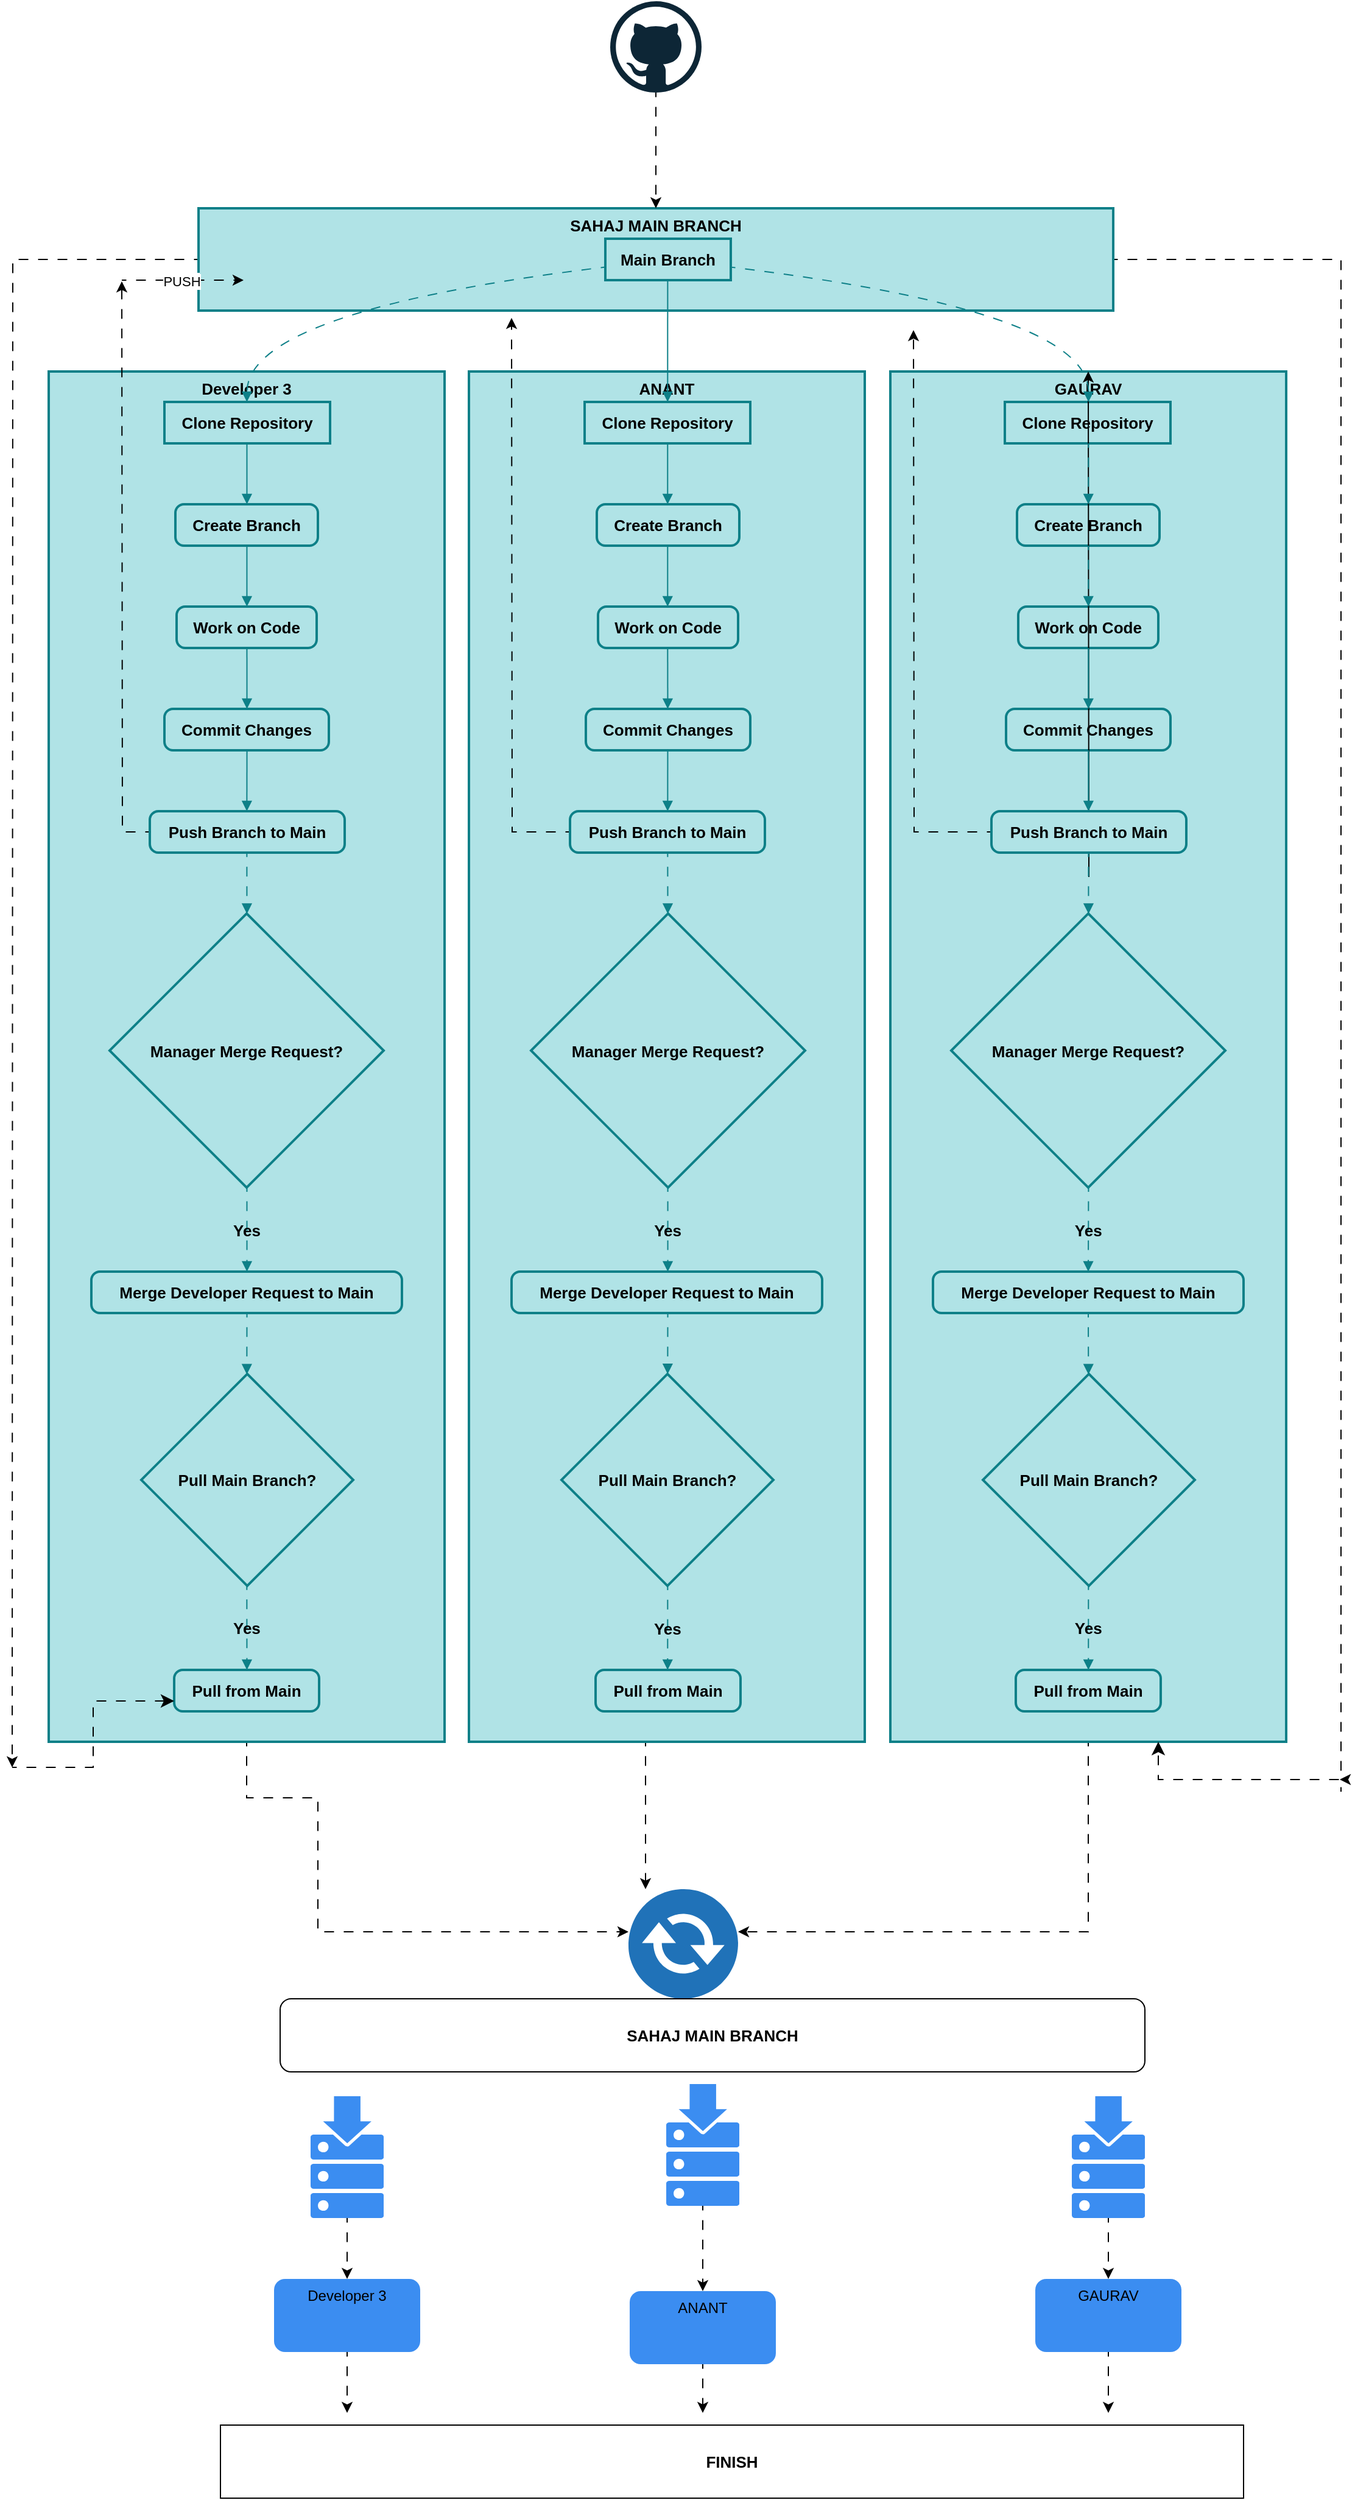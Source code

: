 <mxfile version="24.2.2" type="github">
  <diagram id="C5RBs43oDa-KdzZeNtuy" name="Page-1">
    <mxGraphModel dx="1434" dy="772" grid="1" gridSize="10" guides="1" tooltips="1" connect="1" arrows="1" fold="1" page="1" pageScale="1" pageWidth="827" pageHeight="1169" math="0" shadow="0">
      <root>
        <mxCell id="WIyWlLk6GJQsqaUBKTNV-0" />
        <mxCell id="WIyWlLk6GJQsqaUBKTNV-1" parent="WIyWlLk6GJQsqaUBKTNV-0" />
        <mxCell id="9A3nvJYk9NIWhy4ign9h-316" style="edgeStyle=orthogonalEdgeStyle;rounded=0;orthogonalLoop=1;jettySize=auto;html=1;flowAnimation=1;" edge="1" parent="WIyWlLk6GJQsqaUBKTNV-1" source="9A3nvJYk9NIWhy4ign9h-113" target="9A3nvJYk9NIWhy4ign9h-315">
          <mxGeometry relative="1" as="geometry">
            <mxPoint x="390" y="1620" as="targetPoint" />
            <Array as="points">
              <mxPoint x="223" y="1475" />
              <mxPoint x="281" y="1475" />
              <mxPoint x="281" y="1585" />
            </Array>
          </mxGeometry>
        </mxCell>
        <mxCell id="9A3nvJYk9NIWhy4ign9h-113" value="Developer 3" style="whiteSpace=wrap;strokeWidth=2;verticalAlign=top;fillColor=#b0e3e6;strokeColor=#0e8088;fontStyle=1;fontSize=13;labelBorderColor=none;labelBackgroundColor=none;textShadow=0;" vertex="1" parent="WIyWlLk6GJQsqaUBKTNV-1">
          <mxGeometry x="60" y="304" width="325" height="1125" as="geometry" />
        </mxCell>
        <mxCell id="9A3nvJYk9NIWhy4ign9h-114" value="Create Branch" style="rounded=1;absoluteArcSize=1;arcSize=14;whiteSpace=wrap;strokeWidth=2;fillColor=#b0e3e6;strokeColor=#0e8088;fontStyle=1;fontSize=13;labelBorderColor=none;labelBackgroundColor=none;textShadow=0;" vertex="1" parent="WIyWlLk6GJQsqaUBKTNV-1">
          <mxGeometry x="164" y="413" width="117" height="34" as="geometry" />
        </mxCell>
        <mxCell id="9A3nvJYk9NIWhy4ign9h-115" value="Clone Repository" style="whiteSpace=wrap;strokeWidth=2;fillColor=#b0e3e6;strokeColor=#0e8088;fontStyle=1;fontSize=13;labelBorderColor=none;labelBackgroundColor=none;textShadow=0;" vertex="1" parent="WIyWlLk6GJQsqaUBKTNV-1">
          <mxGeometry x="155" y="329" width="136" height="34" as="geometry" />
        </mxCell>
        <mxCell id="9A3nvJYk9NIWhy4ign9h-116" value="Work on Code" style="rounded=1;absoluteArcSize=1;arcSize=14;whiteSpace=wrap;strokeWidth=2;fillColor=#b0e3e6;strokeColor=#0e8088;fontStyle=1;fontSize=13;labelBorderColor=none;labelBackgroundColor=none;textShadow=0;" vertex="1" parent="WIyWlLk6GJQsqaUBKTNV-1">
          <mxGeometry x="165" y="497" width="115" height="34" as="geometry" />
        </mxCell>
        <mxCell id="9A3nvJYk9NIWhy4ign9h-117" value="Commit Changes" style="rounded=1;absoluteArcSize=1;arcSize=14;whiteSpace=wrap;strokeWidth=2;fillColor=#b0e3e6;strokeColor=#0e8088;fontStyle=1;fontSize=13;labelBorderColor=none;labelBackgroundColor=none;textShadow=0;" vertex="1" parent="WIyWlLk6GJQsqaUBKTNV-1">
          <mxGeometry x="155" y="581" width="135" height="34" as="geometry" />
        </mxCell>
        <mxCell id="9A3nvJYk9NIWhy4ign9h-297" style="edgeStyle=orthogonalEdgeStyle;rounded=0;orthogonalLoop=1;jettySize=auto;html=1;flowAnimation=1;" edge="1" parent="WIyWlLk6GJQsqaUBKTNV-1" source="9A3nvJYk9NIWhy4ign9h-118">
          <mxGeometry relative="1" as="geometry">
            <mxPoint x="120" y="230" as="targetPoint" />
          </mxGeometry>
        </mxCell>
        <mxCell id="9A3nvJYk9NIWhy4ign9h-118" value="Push Branch to Main" style="rounded=1;absoluteArcSize=1;arcSize=14;whiteSpace=wrap;strokeWidth=2;fillColor=#b0e3e6;strokeColor=#0e8088;fontStyle=1;fontSize=13;labelBorderColor=none;labelBackgroundColor=none;textShadow=0;" vertex="1" parent="WIyWlLk6GJQsqaUBKTNV-1">
          <mxGeometry x="143" y="665" width="160" height="34" as="geometry" />
        </mxCell>
        <mxCell id="9A3nvJYk9NIWhy4ign9h-119" value="Manager Merge Request?" style="rhombus;strokeWidth=2;whiteSpace=wrap;fillColor=#b0e3e6;strokeColor=#0e8088;fontStyle=1;fontSize=13;labelBorderColor=none;labelBackgroundColor=none;textShadow=0;" vertex="1" parent="WIyWlLk6GJQsqaUBKTNV-1">
          <mxGeometry x="110" y="749" width="225" height="225" as="geometry" />
        </mxCell>
        <mxCell id="9A3nvJYk9NIWhy4ign9h-120" value="Merge Developer Request to Main" style="rounded=1;absoluteArcSize=1;arcSize=14;whiteSpace=wrap;strokeWidth=2;fillColor=#b0e3e6;strokeColor=#0e8088;fontStyle=1;fontSize=13;labelBorderColor=none;labelBackgroundColor=none;textShadow=0;" vertex="1" parent="WIyWlLk6GJQsqaUBKTNV-1">
          <mxGeometry x="95" y="1043" width="255" height="34" as="geometry" />
        </mxCell>
        <mxCell id="9A3nvJYk9NIWhy4ign9h-121" value="Pull Main Branch?" style="rhombus;strokeWidth=2;whiteSpace=wrap;fillColor=#b0e3e6;strokeColor=#0e8088;fontStyle=1;fontSize=13;labelBorderColor=none;labelBackgroundColor=none;textShadow=0;" vertex="1" parent="WIyWlLk6GJQsqaUBKTNV-1">
          <mxGeometry x="136" y="1127" width="174" height="174" as="geometry" />
        </mxCell>
        <mxCell id="9A3nvJYk9NIWhy4ign9h-122" value="Pull from Main" style="rounded=1;absoluteArcSize=1;arcSize=14;whiteSpace=wrap;strokeWidth=2;fillColor=#b0e3e6;strokeColor=#0e8088;fontStyle=1;fontSize=13;labelBorderColor=none;labelBackgroundColor=none;textShadow=0;" vertex="1" parent="WIyWlLk6GJQsqaUBKTNV-1">
          <mxGeometry x="163" y="1370" width="119" height="34" as="geometry" />
        </mxCell>
        <mxCell id="9A3nvJYk9NIWhy4ign9h-317" value="" style="edgeStyle=orthogonalEdgeStyle;rounded=0;orthogonalLoop=1;jettySize=auto;html=1;flowAnimation=1;" edge="1" parent="WIyWlLk6GJQsqaUBKTNV-1" source="9A3nvJYk9NIWhy4ign9h-123" target="9A3nvJYk9NIWhy4ign9h-315">
          <mxGeometry relative="1" as="geometry">
            <Array as="points">
              <mxPoint x="550" y="1540" />
              <mxPoint x="550" y="1540" />
            </Array>
          </mxGeometry>
        </mxCell>
        <mxCell id="9A3nvJYk9NIWhy4ign9h-123" value="ANANT" style="whiteSpace=wrap;strokeWidth=2;verticalAlign=top;fillColor=#b0e3e6;strokeColor=#0e8088;fontStyle=1;fontSize=13;labelBorderColor=none;labelBackgroundColor=none;textShadow=0;" vertex="1" parent="WIyWlLk6GJQsqaUBKTNV-1">
          <mxGeometry x="405" y="304" width="325" height="1125" as="geometry" />
        </mxCell>
        <mxCell id="9A3nvJYk9NIWhy4ign9h-124" value="Create Branch" style="rounded=1;absoluteArcSize=1;arcSize=14;whiteSpace=wrap;strokeWidth=2;fillColor=#b0e3e6;strokeColor=#0e8088;fontStyle=1;fontSize=13;labelBorderColor=none;labelBackgroundColor=none;textShadow=0;" vertex="1" parent="WIyWlLk6GJQsqaUBKTNV-1">
          <mxGeometry x="510" y="413" width="117" height="34" as="geometry" />
        </mxCell>
        <mxCell id="9A3nvJYk9NIWhy4ign9h-125" value="Clone Repository" style="whiteSpace=wrap;strokeWidth=2;fillColor=#b0e3e6;strokeColor=#0e8088;fontStyle=1;fontSize=13;labelBorderColor=none;labelBackgroundColor=none;textShadow=0;" vertex="1" parent="WIyWlLk6GJQsqaUBKTNV-1">
          <mxGeometry x="500" y="329" width="136" height="34" as="geometry" />
        </mxCell>
        <mxCell id="9A3nvJYk9NIWhy4ign9h-126" value="Work on Code" style="rounded=1;absoluteArcSize=1;arcSize=14;whiteSpace=wrap;strokeWidth=2;fillColor=#b0e3e6;strokeColor=#0e8088;fontStyle=1;fontSize=13;labelBorderColor=none;labelBackgroundColor=none;textShadow=0;" vertex="1" parent="WIyWlLk6GJQsqaUBKTNV-1">
          <mxGeometry x="511" y="497" width="115" height="34" as="geometry" />
        </mxCell>
        <mxCell id="9A3nvJYk9NIWhy4ign9h-127" value="Commit Changes" style="rounded=1;absoluteArcSize=1;arcSize=14;whiteSpace=wrap;strokeWidth=2;fillColor=#b0e3e6;strokeColor=#0e8088;fontStyle=1;fontSize=13;labelBorderColor=none;labelBackgroundColor=none;textShadow=0;" vertex="1" parent="WIyWlLk6GJQsqaUBKTNV-1">
          <mxGeometry x="501" y="581" width="135" height="34" as="geometry" />
        </mxCell>
        <mxCell id="9A3nvJYk9NIWhy4ign9h-305" style="edgeStyle=orthogonalEdgeStyle;rounded=0;orthogonalLoop=1;jettySize=auto;html=1;flowAnimation=1;" edge="1" parent="WIyWlLk6GJQsqaUBKTNV-1" source="9A3nvJYk9NIWhy4ign9h-128">
          <mxGeometry relative="1" as="geometry">
            <mxPoint x="440" y="260" as="targetPoint" />
          </mxGeometry>
        </mxCell>
        <mxCell id="9A3nvJYk9NIWhy4ign9h-128" value="Push Branch to Main" style="rounded=1;absoluteArcSize=1;arcSize=14;whiteSpace=wrap;strokeWidth=2;fillColor=#b0e3e6;strokeColor=#0e8088;fontStyle=1;fontSize=13;labelBorderColor=none;labelBackgroundColor=none;textShadow=0;" vertex="1" parent="WIyWlLk6GJQsqaUBKTNV-1">
          <mxGeometry x="488" y="665" width="160" height="34" as="geometry" />
        </mxCell>
        <mxCell id="9A3nvJYk9NIWhy4ign9h-129" value="Manager Merge Request?" style="rhombus;strokeWidth=2;whiteSpace=wrap;fillColor=#b0e3e6;strokeColor=#0e8088;fontStyle=1;fontSize=13;labelBorderColor=none;labelBackgroundColor=none;textShadow=0;" vertex="1" parent="WIyWlLk6GJQsqaUBKTNV-1">
          <mxGeometry x="456" y="749" width="225" height="225" as="geometry" />
        </mxCell>
        <mxCell id="9A3nvJYk9NIWhy4ign9h-130" value="Merge Developer Request to Main" style="rounded=1;absoluteArcSize=1;arcSize=14;whiteSpace=wrap;strokeWidth=2;fillColor=#b0e3e6;strokeColor=#0e8088;fontStyle=1;fontSize=13;labelBorderColor=none;labelBackgroundColor=none;textShadow=0;" vertex="1" parent="WIyWlLk6GJQsqaUBKTNV-1">
          <mxGeometry x="440" y="1043" width="255" height="34" as="geometry" />
        </mxCell>
        <mxCell id="9A3nvJYk9NIWhy4ign9h-131" value="Pull Main Branch?" style="rhombus;strokeWidth=2;whiteSpace=wrap;fillColor=#b0e3e6;strokeColor=#0e8088;fontStyle=1;fontSize=13;labelBorderColor=none;labelBackgroundColor=none;textShadow=0;" vertex="1" parent="WIyWlLk6GJQsqaUBKTNV-1">
          <mxGeometry x="481" y="1127" width="174" height="174" as="geometry" />
        </mxCell>
        <mxCell id="9A3nvJYk9NIWhy4ign9h-132" value="Pull from Main" style="rounded=1;absoluteArcSize=1;arcSize=14;whiteSpace=wrap;strokeWidth=2;fillColor=#b0e3e6;strokeColor=#0e8088;fontStyle=1;fontSize=13;labelBorderColor=none;labelBackgroundColor=none;textShadow=0;" vertex="1" parent="WIyWlLk6GJQsqaUBKTNV-1">
          <mxGeometry x="509" y="1370" width="119" height="34" as="geometry" />
        </mxCell>
        <mxCell id="9A3nvJYk9NIWhy4ign9h-321" style="edgeStyle=orthogonalEdgeStyle;rounded=0;orthogonalLoop=1;jettySize=auto;html=1;flowAnimation=1;" edge="1" parent="WIyWlLk6GJQsqaUBKTNV-1" source="9A3nvJYk9NIWhy4ign9h-133" target="9A3nvJYk9NIWhy4ign9h-315">
          <mxGeometry relative="1" as="geometry">
            <mxPoint x="790" y="1600" as="targetPoint" />
            <Array as="points">
              <mxPoint x="914" y="1585" />
            </Array>
          </mxGeometry>
        </mxCell>
        <mxCell id="9A3nvJYk9NIWhy4ign9h-133" value="GAURAV" style="whiteSpace=wrap;strokeWidth=2;verticalAlign=top;fillColor=#b0e3e6;strokeColor=#0e8088;fontStyle=1;fontSize=13;labelBorderColor=none;labelBackgroundColor=none;textShadow=0;" vertex="1" parent="WIyWlLk6GJQsqaUBKTNV-1">
          <mxGeometry x="751" y="304" width="325" height="1125" as="geometry" />
        </mxCell>
        <mxCell id="9A3nvJYk9NIWhy4ign9h-134" value="Create Branch" style="rounded=1;absoluteArcSize=1;arcSize=14;whiteSpace=wrap;strokeWidth=2;fillColor=#b0e3e6;strokeColor=#0e8088;fontStyle=1;fontSize=13;labelBorderColor=none;labelBackgroundColor=none;textShadow=0;" vertex="1" parent="WIyWlLk6GJQsqaUBKTNV-1">
          <mxGeometry x="855" y="413" width="117" height="34" as="geometry" />
        </mxCell>
        <mxCell id="9A3nvJYk9NIWhy4ign9h-135" value="Clone Repository" style="whiteSpace=wrap;strokeWidth=2;fillColor=#b0e3e6;strokeColor=#0e8088;fontStyle=1;fontSize=13;labelBorderColor=none;labelBackgroundColor=none;textShadow=0;" vertex="1" parent="WIyWlLk6GJQsqaUBKTNV-1">
          <mxGeometry x="845" y="329" width="136" height="34" as="geometry" />
        </mxCell>
        <mxCell id="9A3nvJYk9NIWhy4ign9h-136" value="Work on Code" style="rounded=1;absoluteArcSize=1;arcSize=14;whiteSpace=wrap;strokeWidth=2;fillColor=#b0e3e6;strokeColor=#0e8088;fontStyle=1;fontSize=13;labelBorderColor=none;labelBackgroundColor=none;textShadow=0;" vertex="1" parent="WIyWlLk6GJQsqaUBKTNV-1">
          <mxGeometry x="856" y="497" width="115" height="34" as="geometry" />
        </mxCell>
        <mxCell id="9A3nvJYk9NIWhy4ign9h-137" value="Commit Changes" style="rounded=1;absoluteArcSize=1;arcSize=14;whiteSpace=wrap;strokeWidth=2;fillColor=#b0e3e6;strokeColor=#0e8088;fontStyle=1;fontSize=13;labelBorderColor=none;labelBackgroundColor=none;textShadow=0;" vertex="1" parent="WIyWlLk6GJQsqaUBKTNV-1">
          <mxGeometry x="846" y="581" width="135" height="34" as="geometry" />
        </mxCell>
        <mxCell id="9A3nvJYk9NIWhy4ign9h-303" style="edgeStyle=orthogonalEdgeStyle;rounded=0;orthogonalLoop=1;jettySize=auto;html=1;" edge="1" parent="WIyWlLk6GJQsqaUBKTNV-1" source="9A3nvJYk9NIWhy4ign9h-138" target="9A3nvJYk9NIWhy4ign9h-133">
          <mxGeometry relative="1" as="geometry" />
        </mxCell>
        <mxCell id="9A3nvJYk9NIWhy4ign9h-304" style="edgeStyle=orthogonalEdgeStyle;rounded=0;orthogonalLoop=1;jettySize=auto;html=1;flowAnimation=1;" edge="1" parent="WIyWlLk6GJQsqaUBKTNV-1" source="9A3nvJYk9NIWhy4ign9h-138">
          <mxGeometry relative="1" as="geometry">
            <mxPoint x="770" y="270" as="targetPoint" />
          </mxGeometry>
        </mxCell>
        <mxCell id="9A3nvJYk9NIWhy4ign9h-138" value="Push Branch to Main" style="rounded=1;absoluteArcSize=1;arcSize=14;whiteSpace=wrap;strokeWidth=2;fillColor=#b0e3e6;strokeColor=#0e8088;fontStyle=1;fontSize=13;labelBorderColor=none;labelBackgroundColor=none;textShadow=0;" vertex="1" parent="WIyWlLk6GJQsqaUBKTNV-1">
          <mxGeometry x="834" y="665" width="160" height="34" as="geometry" />
        </mxCell>
        <mxCell id="9A3nvJYk9NIWhy4ign9h-139" value="Manager Merge Request?" style="rhombus;strokeWidth=2;whiteSpace=wrap;fillColor=#b0e3e6;strokeColor=#0e8088;fontStyle=1;fontSize=13;labelBorderColor=none;labelBackgroundColor=none;textShadow=0;" vertex="1" parent="WIyWlLk6GJQsqaUBKTNV-1">
          <mxGeometry x="801" y="749" width="225" height="225" as="geometry" />
        </mxCell>
        <mxCell id="9A3nvJYk9NIWhy4ign9h-140" value="Merge Developer Request to Main" style="rounded=1;absoluteArcSize=1;arcSize=14;whiteSpace=wrap;strokeWidth=2;fillColor=#b0e3e6;strokeColor=#0e8088;fontStyle=1;fontSize=13;labelBorderColor=none;labelBackgroundColor=none;textShadow=0;" vertex="1" parent="WIyWlLk6GJQsqaUBKTNV-1">
          <mxGeometry x="786" y="1043" width="255" height="34" as="geometry" />
        </mxCell>
        <mxCell id="9A3nvJYk9NIWhy4ign9h-141" value="Pull Main Branch?" style="rhombus;strokeWidth=2;whiteSpace=wrap;fillColor=#b0e3e6;strokeColor=#0e8088;fontStyle=1;fontSize=13;labelBorderColor=none;labelBackgroundColor=none;textShadow=0;" vertex="1" parent="WIyWlLk6GJQsqaUBKTNV-1">
          <mxGeometry x="827" y="1127" width="174" height="174" as="geometry" />
        </mxCell>
        <mxCell id="9A3nvJYk9NIWhy4ign9h-142" value="Pull from Main" style="rounded=1;absoluteArcSize=1;arcSize=14;whiteSpace=wrap;strokeWidth=2;fillColor=#b0e3e6;strokeColor=#0e8088;fontStyle=1;fontSize=13;labelBorderColor=none;labelBackgroundColor=none;textShadow=0;" vertex="1" parent="WIyWlLk6GJQsqaUBKTNV-1">
          <mxGeometry x="854" y="1370" width="119" height="34" as="geometry" />
        </mxCell>
        <mxCell id="9A3nvJYk9NIWhy4ign9h-343" style="edgeStyle=orthogonalEdgeStyle;rounded=0;orthogonalLoop=1;jettySize=auto;html=1;flowAnimation=1;" edge="1" parent="WIyWlLk6GJQsqaUBKTNV-1" source="9A3nvJYk9NIWhy4ign9h-143">
          <mxGeometry relative="1" as="geometry">
            <mxPoint x="30" y="1450" as="targetPoint" />
          </mxGeometry>
        </mxCell>
        <mxCell id="9A3nvJYk9NIWhy4ign9h-348" style="edgeStyle=orthogonalEdgeStyle;rounded=0;orthogonalLoop=1;jettySize=auto;html=1;flowAnimation=1;" edge="1" parent="WIyWlLk6GJQsqaUBKTNV-1" source="9A3nvJYk9NIWhy4ign9h-143">
          <mxGeometry relative="1" as="geometry">
            <mxPoint x="1120" y="1460" as="targetPoint" />
            <Array as="points">
              <mxPoint x="1121" y="212" />
            </Array>
          </mxGeometry>
        </mxCell>
        <mxCell id="9A3nvJYk9NIWhy4ign9h-143" value="SAHAJ MAIN BRANCH" style="whiteSpace=wrap;strokeWidth=2;verticalAlign=top;fillColor=#b0e3e6;strokeColor=#0e8088;fontStyle=1;fontSize=13;labelBorderColor=none;labelBackgroundColor=none;textShadow=0;" vertex="1" parent="WIyWlLk6GJQsqaUBKTNV-1">
          <mxGeometry x="183" y="170" width="751" height="84" as="geometry" />
        </mxCell>
        <mxCell id="9A3nvJYk9NIWhy4ign9h-144" value="Main Branch" style="whiteSpace=wrap;strokeWidth=2;fillColor=#b0e3e6;strokeColor=#0e8088;fontStyle=1;fontSize=13;labelBorderColor=none;labelBackgroundColor=none;textShadow=0;" vertex="1" parent="WIyWlLk6GJQsqaUBKTNV-1">
          <mxGeometry x="517" y="195" width="103" height="34" as="geometry" />
        </mxCell>
        <mxCell id="9A3nvJYk9NIWhy4ign9h-145" value="" style="curved=1;startArrow=none;endArrow=block;exitX=0.505;exitY=1;entryX=0.501;entryY=0;rounded=0;fillColor=#b0e3e6;strokeColor=#0e8088;fontStyle=1;fontSize=13;labelBorderColor=none;labelBackgroundColor=none;textShadow=0;flowAnimation=1;" edge="1" parent="WIyWlLk6GJQsqaUBKTNV-1" source="9A3nvJYk9NIWhy4ign9h-135" target="9A3nvJYk9NIWhy4ign9h-134">
          <mxGeometry relative="1" as="geometry">
            <Array as="points" />
          </mxGeometry>
        </mxCell>
        <mxCell id="9A3nvJYk9NIWhy4ign9h-146" value="" style="curved=1;startArrow=none;endArrow=block;exitX=0.501;exitY=1;entryX=0.501;entryY=0;rounded=0;fillColor=#b0e3e6;strokeColor=#0e8088;fontStyle=1;fontSize=13;labelBorderColor=none;labelBackgroundColor=none;textShadow=0;flowAnimation=1;" edge="1" parent="WIyWlLk6GJQsqaUBKTNV-1" source="9A3nvJYk9NIWhy4ign9h-134" target="9A3nvJYk9NIWhy4ign9h-136">
          <mxGeometry relative="1" as="geometry">
            <Array as="points" />
          </mxGeometry>
        </mxCell>
        <mxCell id="9A3nvJYk9NIWhy4ign9h-147" value="" style="curved=1;startArrow=none;endArrow=block;exitX=0.501;exitY=1;entryX=0.501;entryY=0;rounded=0;fillColor=#b0e3e6;strokeColor=#0e8088;fontStyle=1;fontSize=13;labelBorderColor=none;labelBackgroundColor=none;textShadow=0;" edge="1" parent="WIyWlLk6GJQsqaUBKTNV-1" source="9A3nvJYk9NIWhy4ign9h-136" target="9A3nvJYk9NIWhy4ign9h-137">
          <mxGeometry relative="1" as="geometry">
            <Array as="points" />
          </mxGeometry>
        </mxCell>
        <mxCell id="9A3nvJYk9NIWhy4ign9h-148" value="" style="curved=1;startArrow=none;endArrow=block;exitX=0.501;exitY=1;entryX=0.498;entryY=0;rounded=0;fillColor=#b0e3e6;strokeColor=#0e8088;fontStyle=1;fontSize=13;labelBorderColor=none;labelBackgroundColor=none;textShadow=0;" edge="1" parent="WIyWlLk6GJQsqaUBKTNV-1" source="9A3nvJYk9NIWhy4ign9h-137" target="9A3nvJYk9NIWhy4ign9h-138">
          <mxGeometry relative="1" as="geometry">
            <Array as="points" />
          </mxGeometry>
        </mxCell>
        <mxCell id="9A3nvJYk9NIWhy4ign9h-149" value="" style="curved=1;startArrow=none;endArrow=block;exitX=0.498;exitY=1;entryX=0.501;entryY=0;rounded=0;fillColor=#b0e3e6;strokeColor=#0e8088;fontStyle=1;fontSize=13;labelBorderColor=none;labelBackgroundColor=none;textShadow=0;flowAnimation=1;" edge="1" parent="WIyWlLk6GJQsqaUBKTNV-1" source="9A3nvJYk9NIWhy4ign9h-138" target="9A3nvJYk9NIWhy4ign9h-139">
          <mxGeometry relative="1" as="geometry">
            <Array as="points" />
          </mxGeometry>
        </mxCell>
        <mxCell id="9A3nvJYk9NIWhy4ign9h-150" value="Yes" style="curved=1;startArrow=none;endArrow=block;exitX=0.501;exitY=1.001;entryX=0.5;entryY=0.005;rounded=0;fillColor=#b0e3e6;strokeColor=#0e8088;fontStyle=1;fontSize=13;labelBorderColor=none;labelBackgroundColor=none;textShadow=0;flowAnimation=1;" edge="1" parent="WIyWlLk6GJQsqaUBKTNV-1" source="9A3nvJYk9NIWhy4ign9h-139" target="9A3nvJYk9NIWhy4ign9h-140">
          <mxGeometry relative="1" as="geometry">
            <Array as="points" />
          </mxGeometry>
        </mxCell>
        <mxCell id="9A3nvJYk9NIWhy4ign9h-151" value="" style="curved=1;startArrow=none;endArrow=block;exitX=0.5;exitY=1.005;entryX=0.498;entryY=0.001;rounded=0;fillColor=#b0e3e6;strokeColor=#0e8088;fontStyle=1;fontSize=13;labelBorderColor=none;labelBackgroundColor=none;textShadow=0;flowAnimation=1;" edge="1" parent="WIyWlLk6GJQsqaUBKTNV-1" source="9A3nvJYk9NIWhy4ign9h-140" target="9A3nvJYk9NIWhy4ign9h-141">
          <mxGeometry relative="1" as="geometry">
            <Array as="points" />
          </mxGeometry>
        </mxCell>
        <mxCell id="9A3nvJYk9NIWhy4ign9h-152" value="Yes" style="curved=1;startArrow=none;endArrow=block;exitX=0.498;exitY=1.0;entryX=0.501;entryY=0.002;rounded=0;fillColor=#b0e3e6;strokeColor=#0e8088;fontStyle=1;fontSize=13;labelBorderColor=none;labelBackgroundColor=none;textShadow=0;flowAnimation=1;" edge="1" parent="WIyWlLk6GJQsqaUBKTNV-1" source="9A3nvJYk9NIWhy4ign9h-141" target="9A3nvJYk9NIWhy4ign9h-142">
          <mxGeometry relative="1" as="geometry">
            <Array as="points" />
          </mxGeometry>
        </mxCell>
        <mxCell id="9A3nvJYk9NIWhy4ign9h-153" value="" style="curved=1;startArrow=none;endArrow=block;exitX=0.501;exitY=1;entryX=0.497;entryY=0;rounded=0;fillColor=#b0e3e6;strokeColor=#0e8088;fontStyle=1;fontSize=13;labelBorderColor=none;labelBackgroundColor=none;textShadow=0;" edge="1" parent="WIyWlLk6GJQsqaUBKTNV-1" source="9A3nvJYk9NIWhy4ign9h-125" target="9A3nvJYk9NIWhy4ign9h-124">
          <mxGeometry relative="1" as="geometry">
            <Array as="points" />
          </mxGeometry>
        </mxCell>
        <mxCell id="9A3nvJYk9NIWhy4ign9h-154" value="" style="curved=1;startArrow=none;endArrow=block;exitX=0.497;exitY=1;entryX=0.497;entryY=0;rounded=0;fillColor=#b0e3e6;strokeColor=#0e8088;fontStyle=1;fontSize=13;labelBorderColor=none;labelBackgroundColor=none;textShadow=0;" edge="1" parent="WIyWlLk6GJQsqaUBKTNV-1" source="9A3nvJYk9NIWhy4ign9h-124" target="9A3nvJYk9NIWhy4ign9h-126">
          <mxGeometry relative="1" as="geometry">
            <Array as="points" />
          </mxGeometry>
        </mxCell>
        <mxCell id="9A3nvJYk9NIWhy4ign9h-155" value="" style="curved=1;startArrow=none;endArrow=block;exitX=0.497;exitY=1;entryX=0.498;entryY=0;rounded=0;fillColor=#b0e3e6;strokeColor=#0e8088;fontStyle=1;fontSize=13;labelBorderColor=none;labelBackgroundColor=none;textShadow=0;" edge="1" parent="WIyWlLk6GJQsqaUBKTNV-1" source="9A3nvJYk9NIWhy4ign9h-126" target="9A3nvJYk9NIWhy4ign9h-127">
          <mxGeometry relative="1" as="geometry">
            <Array as="points" />
          </mxGeometry>
        </mxCell>
        <mxCell id="9A3nvJYk9NIWhy4ign9h-156" value="" style="curved=1;startArrow=none;endArrow=block;exitX=0.498;exitY=1;entryX=0.501;entryY=0;rounded=0;fillColor=#b0e3e6;strokeColor=#0e8088;fontStyle=1;fontSize=13;labelBorderColor=none;labelBackgroundColor=none;textShadow=0;" edge="1" parent="WIyWlLk6GJQsqaUBKTNV-1" source="9A3nvJYk9NIWhy4ign9h-127" target="9A3nvJYk9NIWhy4ign9h-128">
          <mxGeometry relative="1" as="geometry">
            <Array as="points" />
          </mxGeometry>
        </mxCell>
        <mxCell id="9A3nvJYk9NIWhy4ign9h-157" value="" style="curved=1;startArrow=none;endArrow=block;exitX=0.501;exitY=1;entryX=0.499;entryY=0;rounded=0;fillColor=#b0e3e6;strokeColor=#0e8088;fontStyle=1;fontSize=13;labelBorderColor=none;labelBackgroundColor=none;textShadow=0;flowAnimation=1;" edge="1" parent="WIyWlLk6GJQsqaUBKTNV-1" source="9A3nvJYk9NIWhy4ign9h-128" target="9A3nvJYk9NIWhy4ign9h-129">
          <mxGeometry relative="1" as="geometry">
            <Array as="points" />
          </mxGeometry>
        </mxCell>
        <mxCell id="9A3nvJYk9NIWhy4ign9h-158" value="Yes" style="curved=1;startArrow=none;endArrow=block;exitX=0.499;exitY=1.001;entryX=0.503;entryY=0.005;rounded=0;fillColor=#b0e3e6;strokeColor=#0e8088;fontStyle=1;fontSize=13;labelBorderColor=none;labelBackgroundColor=none;textShadow=0;flowAnimation=1;" edge="1" parent="WIyWlLk6GJQsqaUBKTNV-1" source="9A3nvJYk9NIWhy4ign9h-129" target="9A3nvJYk9NIWhy4ign9h-130">
          <mxGeometry relative="1" as="geometry">
            <Array as="points" />
          </mxGeometry>
        </mxCell>
        <mxCell id="9A3nvJYk9NIWhy4ign9h-159" value="" style="curved=1;startArrow=none;endArrow=block;exitX=0.503;exitY=1.005;entryX=0.501;entryY=0.001;rounded=0;fillColor=#b0e3e6;strokeColor=#0e8088;fontStyle=1;fontSize=13;labelBorderColor=none;labelBackgroundColor=none;textShadow=0;flowAnimation=1;" edge="1" parent="WIyWlLk6GJQsqaUBKTNV-1" source="9A3nvJYk9NIWhy4ign9h-130" target="9A3nvJYk9NIWhy4ign9h-131">
          <mxGeometry relative="1" as="geometry">
            <Array as="points" />
          </mxGeometry>
        </mxCell>
        <mxCell id="9A3nvJYk9NIWhy4ign9h-160" value="Yes" style="curved=1;startArrow=none;endArrow=block;exitX=0.501;exitY=1.0;entryX=0.497;entryY=0.002;rounded=0;fillColor=#b0e3e6;strokeColor=#0e8088;fontStyle=1;fontSize=13;labelBorderColor=none;labelBackgroundColor=none;textShadow=0;flowAnimation=1;" edge="1" parent="WIyWlLk6GJQsqaUBKTNV-1" source="9A3nvJYk9NIWhy4ign9h-131" target="9A3nvJYk9NIWhy4ign9h-132">
          <mxGeometry relative="1" as="geometry">
            <Array as="points" />
          </mxGeometry>
        </mxCell>
        <mxCell id="9A3nvJYk9NIWhy4ign9h-161" value="" style="curved=1;startArrow=none;endArrow=block;exitX=0.498;exitY=1;entryX=0.502;entryY=0;rounded=0;fillColor=#b0e3e6;strokeColor=#0e8088;fontStyle=1;fontSize=13;labelBorderColor=none;labelBackgroundColor=none;textShadow=0;" edge="1" parent="WIyWlLk6GJQsqaUBKTNV-1" source="9A3nvJYk9NIWhy4ign9h-115" target="9A3nvJYk9NIWhy4ign9h-114">
          <mxGeometry relative="1" as="geometry">
            <Array as="points" />
          </mxGeometry>
        </mxCell>
        <mxCell id="9A3nvJYk9NIWhy4ign9h-162" value="" style="curved=1;startArrow=none;endArrow=block;exitX=0.502;exitY=1;entryX=0.502;entryY=0;rounded=0;fillColor=#b0e3e6;strokeColor=#0e8088;fontStyle=1;fontSize=13;labelBorderColor=none;labelBackgroundColor=none;textShadow=0;" edge="1" parent="WIyWlLk6GJQsqaUBKTNV-1" source="9A3nvJYk9NIWhy4ign9h-114" target="9A3nvJYk9NIWhy4ign9h-116">
          <mxGeometry relative="1" as="geometry">
            <Array as="points" />
          </mxGeometry>
        </mxCell>
        <mxCell id="9A3nvJYk9NIWhy4ign9h-163" value="" style="curved=1;startArrow=none;endArrow=block;exitX=0.502;exitY=1;entryX=0.502;entryY=0;rounded=0;fillColor=#b0e3e6;strokeColor=#0e8088;fontStyle=1;fontSize=13;labelBorderColor=none;labelBackgroundColor=none;textShadow=0;" edge="1" parent="WIyWlLk6GJQsqaUBKTNV-1" source="9A3nvJYk9NIWhy4ign9h-116" target="9A3nvJYk9NIWhy4ign9h-117">
          <mxGeometry relative="1" as="geometry">
            <Array as="points" />
          </mxGeometry>
        </mxCell>
        <mxCell id="9A3nvJYk9NIWhy4ign9h-164" value="" style="curved=1;startArrow=none;endArrow=block;exitX=0.502;exitY=1;entryX=0.498;entryY=0;rounded=0;fillColor=#b0e3e6;strokeColor=#0e8088;fontStyle=1;fontSize=13;labelBorderColor=none;labelBackgroundColor=none;textShadow=0;" edge="1" parent="WIyWlLk6GJQsqaUBKTNV-1" source="9A3nvJYk9NIWhy4ign9h-117" target="9A3nvJYk9NIWhy4ign9h-118">
          <mxGeometry relative="1" as="geometry">
            <Array as="points" />
          </mxGeometry>
        </mxCell>
        <mxCell id="9A3nvJYk9NIWhy4ign9h-165" value="" style="curved=1;startArrow=none;endArrow=block;exitX=0.498;exitY=1;entryX=0.501;entryY=0;rounded=0;fillColor=#b0e3e6;strokeColor=#0e8088;fontStyle=1;fontSize=13;labelBorderColor=none;labelBackgroundColor=none;textShadow=0;flowAnimation=1;" edge="1" parent="WIyWlLk6GJQsqaUBKTNV-1" source="9A3nvJYk9NIWhy4ign9h-118" target="9A3nvJYk9NIWhy4ign9h-119">
          <mxGeometry relative="1" as="geometry">
            <Array as="points" />
          </mxGeometry>
        </mxCell>
        <mxCell id="9A3nvJYk9NIWhy4ign9h-166" value="Yes" style="curved=1;startArrow=none;endArrow=block;exitX=0.501;exitY=1.001;entryX=0.501;entryY=0.005;rounded=0;fillColor=#b0e3e6;strokeColor=#0e8088;fontStyle=1;fontSize=13;labelBorderColor=none;labelBackgroundColor=none;textShadow=0;flowAnimation=1;" edge="1" parent="WIyWlLk6GJQsqaUBKTNV-1" source="9A3nvJYk9NIWhy4ign9h-119" target="9A3nvJYk9NIWhy4ign9h-120">
          <mxGeometry relative="1" as="geometry">
            <Array as="points" />
          </mxGeometry>
        </mxCell>
        <mxCell id="9A3nvJYk9NIWhy4ign9h-167" value="" style="curved=1;startArrow=none;endArrow=block;exitX=0.501;exitY=1.005;entryX=0.498;entryY=0.001;rounded=0;fillColor=#b0e3e6;strokeColor=#0e8088;fontStyle=1;fontSize=13;labelBorderColor=none;labelBackgroundColor=none;textShadow=0;flowAnimation=1;" edge="1" parent="WIyWlLk6GJQsqaUBKTNV-1" source="9A3nvJYk9NIWhy4ign9h-120" target="9A3nvJYk9NIWhy4ign9h-121">
          <mxGeometry relative="1" as="geometry">
            <Array as="points" />
          </mxGeometry>
        </mxCell>
        <mxCell id="9A3nvJYk9NIWhy4ign9h-168" value="Yes" style="curved=1;startArrow=none;endArrow=block;exitX=0.498;exitY=1.0;entryX=0.502;entryY=0.002;rounded=0;fillColor=#b0e3e6;strokeColor=#0e8088;fontStyle=1;fontSize=13;labelBorderColor=none;labelBackgroundColor=none;textShadow=0;flowAnimation=1;" edge="1" parent="WIyWlLk6GJQsqaUBKTNV-1" source="9A3nvJYk9NIWhy4ign9h-121" target="9A3nvJYk9NIWhy4ign9h-122">
          <mxGeometry relative="1" as="geometry">
            <Array as="points" />
          </mxGeometry>
        </mxCell>
        <mxCell id="9A3nvJYk9NIWhy4ign9h-169" value="" style="curved=1;startArrow=none;endArrow=block;exitX=0.998;exitY=0.685;entryX=0.505;entryY=0;rounded=0;fillColor=#b0e3e6;strokeColor=#0e8088;fontStyle=1;fontSize=13;labelBorderColor=none;labelBackgroundColor=none;textShadow=0;flowAnimation=1;" edge="1" parent="WIyWlLk6GJQsqaUBKTNV-1" source="9A3nvJYk9NIWhy4ign9h-144" target="9A3nvJYk9NIWhy4ign9h-135">
          <mxGeometry relative="1" as="geometry">
            <Array as="points">
              <mxPoint x="914" y="254" />
            </Array>
          </mxGeometry>
        </mxCell>
        <mxCell id="9A3nvJYk9NIWhy4ign9h-170" value="" style="curved=1;startArrow=none;endArrow=block;exitX=0.497;exitY=1;entryX=0.501;entryY=0;rounded=0;fillColor=#b0e3e6;strokeColor=#0e8088;fontStyle=1;fontSize=13;labelBorderColor=none;labelBackgroundColor=none;textShadow=0;" edge="1" parent="WIyWlLk6GJQsqaUBKTNV-1" source="9A3nvJYk9NIWhy4ign9h-144" target="9A3nvJYk9NIWhy4ign9h-125">
          <mxGeometry relative="1" as="geometry">
            <Array as="points" />
          </mxGeometry>
        </mxCell>
        <mxCell id="9A3nvJYk9NIWhy4ign9h-171" value="" style="curved=1;startArrow=none;endArrow=block;exitX=-0.004;exitY=0.685;entryX=0.498;entryY=0;rounded=0;fillColor=#b0e3e6;strokeColor=#0e8088;fontStyle=1;fontSize=13;labelBorderColor=none;labelBackgroundColor=none;textShadow=0;flowAnimation=1;" edge="1" parent="WIyWlLk6GJQsqaUBKTNV-1" source="9A3nvJYk9NIWhy4ign9h-144" target="9A3nvJYk9NIWhy4ign9h-115">
          <mxGeometry relative="1" as="geometry">
            <Array as="points">
              <mxPoint x="223" y="254" />
            </Array>
          </mxGeometry>
        </mxCell>
        <mxCell id="9A3nvJYk9NIWhy4ign9h-174" value="" style="edgeStyle=orthogonalEdgeStyle;rounded=0;orthogonalLoop=1;jettySize=auto;html=1;flowAnimation=1;" edge="1" parent="WIyWlLk6GJQsqaUBKTNV-1" source="9A3nvJYk9NIWhy4ign9h-172" target="9A3nvJYk9NIWhy4ign9h-143">
          <mxGeometry relative="1" as="geometry" />
        </mxCell>
        <mxCell id="9A3nvJYk9NIWhy4ign9h-172" value="" style="dashed=0;outlineConnect=0;html=1;align=center;labelPosition=center;verticalLabelPosition=bottom;verticalAlign=top;shape=mxgraph.weblogos.github;fillColor=none;strokeColor=#1bdeae;" vertex="1" parent="WIyWlLk6GJQsqaUBKTNV-1">
          <mxGeometry x="521" width="75" height="75" as="geometry" />
        </mxCell>
        <mxCell id="9A3nvJYk9NIWhy4ign9h-310" value="" style="endArrow=classic;html=1;rounded=0;flowAnimation=1;" edge="1" parent="WIyWlLk6GJQsqaUBKTNV-1">
          <mxGeometry relative="1" as="geometry">
            <mxPoint x="120" y="229" as="sourcePoint" />
            <mxPoint x="220" y="229" as="targetPoint" />
          </mxGeometry>
        </mxCell>
        <mxCell id="9A3nvJYk9NIWhy4ign9h-311" value="Label" style="edgeLabel;resizable=0;html=1;;align=center;verticalAlign=middle;" connectable="0" vertex="1" parent="9A3nvJYk9NIWhy4ign9h-310">
          <mxGeometry relative="1" as="geometry" />
        </mxCell>
        <mxCell id="9A3nvJYk9NIWhy4ign9h-312" value="PUSH" style="edgeLabel;html=1;align=center;verticalAlign=middle;resizable=0;points=[];" vertex="1" connectable="0" parent="9A3nvJYk9NIWhy4ign9h-310">
          <mxGeometry x="-0.02" y="-1" relative="1" as="geometry">
            <mxPoint as="offset" />
          </mxGeometry>
        </mxCell>
        <mxCell id="9A3nvJYk9NIWhy4ign9h-315" value="" style="sketch=0;pointerEvents=1;shadow=0;dashed=0;html=1;strokeColor=none;fillColor=#505050;labelPosition=center;verticalLabelPosition=bottom;verticalAlign=top;outlineConnect=0;align=center;shape=mxgraph.office.communications.exchange_active_sync;fillColor=#2072B8;" vertex="1" parent="WIyWlLk6GJQsqaUBKTNV-1">
          <mxGeometry x="536" y="1550" width="90" height="90" as="geometry" />
        </mxCell>
        <mxCell id="9A3nvJYk9NIWhy4ign9h-326" value="" style="edgeStyle=orthogonalEdgeStyle;rounded=0;orthogonalLoop=1;jettySize=auto;html=1;flowAnimation=1;" edge="1" parent="WIyWlLk6GJQsqaUBKTNV-1" source="9A3nvJYk9NIWhy4ign9h-322" target="9A3nvJYk9NIWhy4ign9h-325">
          <mxGeometry relative="1" as="geometry" />
        </mxCell>
        <mxCell id="9A3nvJYk9NIWhy4ign9h-322" value="" style="sketch=0;html=1;aspect=fixed;strokeColor=none;shadow=0;fillColor=#3B8DF1;verticalAlign=top;labelPosition=center;verticalLabelPosition=bottom;shape=mxgraph.gcp2.repository" vertex="1" parent="WIyWlLk6GJQsqaUBKTNV-1">
          <mxGeometry x="275" y="1720" width="60" height="100" as="geometry" />
        </mxCell>
        <mxCell id="9A3nvJYk9NIWhy4ign9h-355" style="edgeStyle=orthogonalEdgeStyle;rounded=0;orthogonalLoop=1;jettySize=auto;html=1;flowAnimation=1;" edge="1" parent="WIyWlLk6GJQsqaUBKTNV-1" source="9A3nvJYk9NIWhy4ign9h-325">
          <mxGeometry relative="1" as="geometry">
            <mxPoint x="305" y="1980" as="targetPoint" />
          </mxGeometry>
        </mxCell>
        <mxCell id="9A3nvJYk9NIWhy4ign9h-325" value="Developer 3" style="rounded=1;whiteSpace=wrap;html=1;verticalAlign=top;fillColor=#3B8DF1;strokeColor=none;sketch=0;shadow=0;" vertex="1" parent="WIyWlLk6GJQsqaUBKTNV-1">
          <mxGeometry x="245" y="1870" width="120" height="60" as="geometry" />
        </mxCell>
        <mxCell id="9A3nvJYk9NIWhy4ign9h-332" value="" style="edgeStyle=orthogonalEdgeStyle;rounded=0;orthogonalLoop=1;jettySize=auto;html=1;flowAnimation=1;" edge="1" parent="WIyWlLk6GJQsqaUBKTNV-1" source="9A3nvJYk9NIWhy4ign9h-333" target="9A3nvJYk9NIWhy4ign9h-334">
          <mxGeometry relative="1" as="geometry" />
        </mxCell>
        <mxCell id="9A3nvJYk9NIWhy4ign9h-333" value="" style="sketch=0;html=1;aspect=fixed;strokeColor=none;shadow=0;fillColor=#3B8DF1;verticalAlign=top;labelPosition=center;verticalLabelPosition=bottom;shape=mxgraph.gcp2.repository" vertex="1" parent="WIyWlLk6GJQsqaUBKTNV-1">
          <mxGeometry x="567" y="1710" width="60" height="100" as="geometry" />
        </mxCell>
        <mxCell id="9A3nvJYk9NIWhy4ign9h-353" style="edgeStyle=orthogonalEdgeStyle;rounded=0;orthogonalLoop=1;jettySize=auto;html=1;flowAnimation=1;" edge="1" parent="WIyWlLk6GJQsqaUBKTNV-1" source="9A3nvJYk9NIWhy4ign9h-334">
          <mxGeometry relative="1" as="geometry">
            <mxPoint x="597" y="1980" as="targetPoint" />
          </mxGeometry>
        </mxCell>
        <mxCell id="9A3nvJYk9NIWhy4ign9h-334" value="ANANT" style="rounded=1;whiteSpace=wrap;html=1;verticalAlign=top;fillColor=#3B8DF1;strokeColor=none;sketch=0;shadow=0;" vertex="1" parent="WIyWlLk6GJQsqaUBKTNV-1">
          <mxGeometry x="537" y="1880" width="120" height="60" as="geometry" />
        </mxCell>
        <mxCell id="9A3nvJYk9NIWhy4ign9h-338" value="" style="edgeStyle=orthogonalEdgeStyle;rounded=0;orthogonalLoop=1;jettySize=auto;html=1;flowAnimation=1;" edge="1" parent="WIyWlLk6GJQsqaUBKTNV-1" source="9A3nvJYk9NIWhy4ign9h-339" target="9A3nvJYk9NIWhy4ign9h-340">
          <mxGeometry relative="1" as="geometry" />
        </mxCell>
        <mxCell id="9A3nvJYk9NIWhy4ign9h-339" value="" style="sketch=0;html=1;aspect=fixed;strokeColor=none;shadow=0;fillColor=#3B8DF1;verticalAlign=top;labelPosition=center;verticalLabelPosition=bottom;shape=mxgraph.gcp2.repository" vertex="1" parent="WIyWlLk6GJQsqaUBKTNV-1">
          <mxGeometry x="900" y="1720" width="60" height="100" as="geometry" />
        </mxCell>
        <mxCell id="9A3nvJYk9NIWhy4ign9h-354" style="edgeStyle=orthogonalEdgeStyle;rounded=0;orthogonalLoop=1;jettySize=auto;html=1;flowAnimation=1;" edge="1" parent="WIyWlLk6GJQsqaUBKTNV-1" source="9A3nvJYk9NIWhy4ign9h-340">
          <mxGeometry relative="1" as="geometry">
            <mxPoint x="930" y="1980" as="targetPoint" />
          </mxGeometry>
        </mxCell>
        <mxCell id="9A3nvJYk9NIWhy4ign9h-340" value="GAURAV" style="rounded=1;whiteSpace=wrap;html=1;verticalAlign=top;fillColor=#3B8DF1;strokeColor=none;sketch=0;shadow=0;" vertex="1" parent="WIyWlLk6GJQsqaUBKTNV-1">
          <mxGeometry x="870" y="1870" width="120" height="60" as="geometry" />
        </mxCell>
        <mxCell id="9A3nvJYk9NIWhy4ign9h-347" value="" style="edgeStyle=elbowEdgeStyle;elbow=horizontal;endArrow=classic;html=1;curved=0;rounded=0;endSize=8;startSize=8;entryX=0;entryY=0.75;entryDx=0;entryDy=0;flowAnimation=1;" edge="1" parent="WIyWlLk6GJQsqaUBKTNV-1" target="9A3nvJYk9NIWhy4ign9h-122">
          <mxGeometry width="50" height="50" relative="1" as="geometry">
            <mxPoint x="30" y="1450" as="sourcePoint" />
            <mxPoint x="80" y="1400" as="targetPoint" />
          </mxGeometry>
        </mxCell>
        <mxCell id="9A3nvJYk9NIWhy4ign9h-349" value="" style="edgeStyle=elbowEdgeStyle;elbow=vertical;endArrow=classic;html=1;curved=0;rounded=0;endSize=8;startSize=8;flowAnimation=1;" edge="1" parent="WIyWlLk6GJQsqaUBKTNV-1">
          <mxGeometry width="50" height="50" relative="1" as="geometry">
            <mxPoint x="1121" y="1470" as="sourcePoint" />
            <mxPoint x="971" y="1429" as="targetPoint" />
            <Array as="points">
              <mxPoint x="971" y="1460" />
            </Array>
          </mxGeometry>
        </mxCell>
        <mxCell id="9A3nvJYk9NIWhy4ign9h-350" value="&lt;font style=&quot;font-size: 13px;&quot;&gt;&lt;b&gt;SAHAJ MAIN BRANCH&lt;/b&gt;&lt;/font&gt;" style="rounded=1;whiteSpace=wrap;html=1;" vertex="1" parent="WIyWlLk6GJQsqaUBKTNV-1">
          <mxGeometry x="250" y="1640" width="710" height="60" as="geometry" />
        </mxCell>
        <mxCell id="9A3nvJYk9NIWhy4ign9h-351" value="&lt;b&gt;&lt;font style=&quot;font-size: 13px;&quot;&gt;FINISH&lt;/font&gt;&lt;/b&gt;" style="rounded=0;whiteSpace=wrap;html=1;" vertex="1" parent="WIyWlLk6GJQsqaUBKTNV-1">
          <mxGeometry x="201" y="1990" width="840" height="60" as="geometry" />
        </mxCell>
      </root>
    </mxGraphModel>
  </diagram>
</mxfile>
